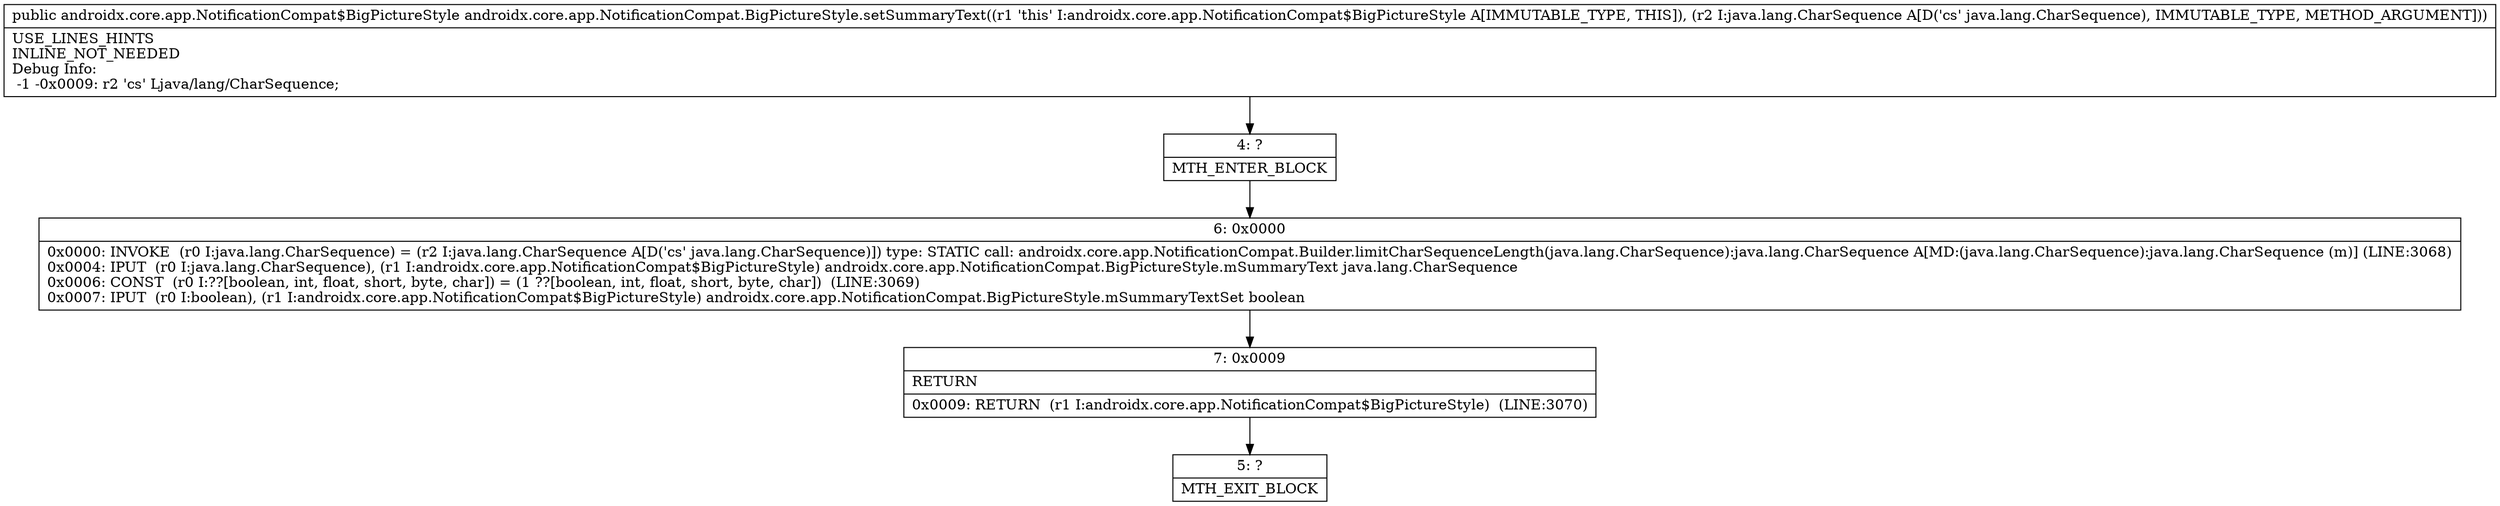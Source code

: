 digraph "CFG forandroidx.core.app.NotificationCompat.BigPictureStyle.setSummaryText(Ljava\/lang\/CharSequence;)Landroidx\/core\/app\/NotificationCompat$BigPictureStyle;" {
Node_4 [shape=record,label="{4\:\ ?|MTH_ENTER_BLOCK\l}"];
Node_6 [shape=record,label="{6\:\ 0x0000|0x0000: INVOKE  (r0 I:java.lang.CharSequence) = (r2 I:java.lang.CharSequence A[D('cs' java.lang.CharSequence)]) type: STATIC call: androidx.core.app.NotificationCompat.Builder.limitCharSequenceLength(java.lang.CharSequence):java.lang.CharSequence A[MD:(java.lang.CharSequence):java.lang.CharSequence (m)] (LINE:3068)\l0x0004: IPUT  (r0 I:java.lang.CharSequence), (r1 I:androidx.core.app.NotificationCompat$BigPictureStyle) androidx.core.app.NotificationCompat.BigPictureStyle.mSummaryText java.lang.CharSequence \l0x0006: CONST  (r0 I:??[boolean, int, float, short, byte, char]) = (1 ??[boolean, int, float, short, byte, char])  (LINE:3069)\l0x0007: IPUT  (r0 I:boolean), (r1 I:androidx.core.app.NotificationCompat$BigPictureStyle) androidx.core.app.NotificationCompat.BigPictureStyle.mSummaryTextSet boolean \l}"];
Node_7 [shape=record,label="{7\:\ 0x0009|RETURN\l|0x0009: RETURN  (r1 I:androidx.core.app.NotificationCompat$BigPictureStyle)  (LINE:3070)\l}"];
Node_5 [shape=record,label="{5\:\ ?|MTH_EXIT_BLOCK\l}"];
MethodNode[shape=record,label="{public androidx.core.app.NotificationCompat$BigPictureStyle androidx.core.app.NotificationCompat.BigPictureStyle.setSummaryText((r1 'this' I:androidx.core.app.NotificationCompat$BigPictureStyle A[IMMUTABLE_TYPE, THIS]), (r2 I:java.lang.CharSequence A[D('cs' java.lang.CharSequence), IMMUTABLE_TYPE, METHOD_ARGUMENT]))  | USE_LINES_HINTS\lINLINE_NOT_NEEDED\lDebug Info:\l  \-1 \-0x0009: r2 'cs' Ljava\/lang\/CharSequence;\l}"];
MethodNode -> Node_4;Node_4 -> Node_6;
Node_6 -> Node_7;
Node_7 -> Node_5;
}

